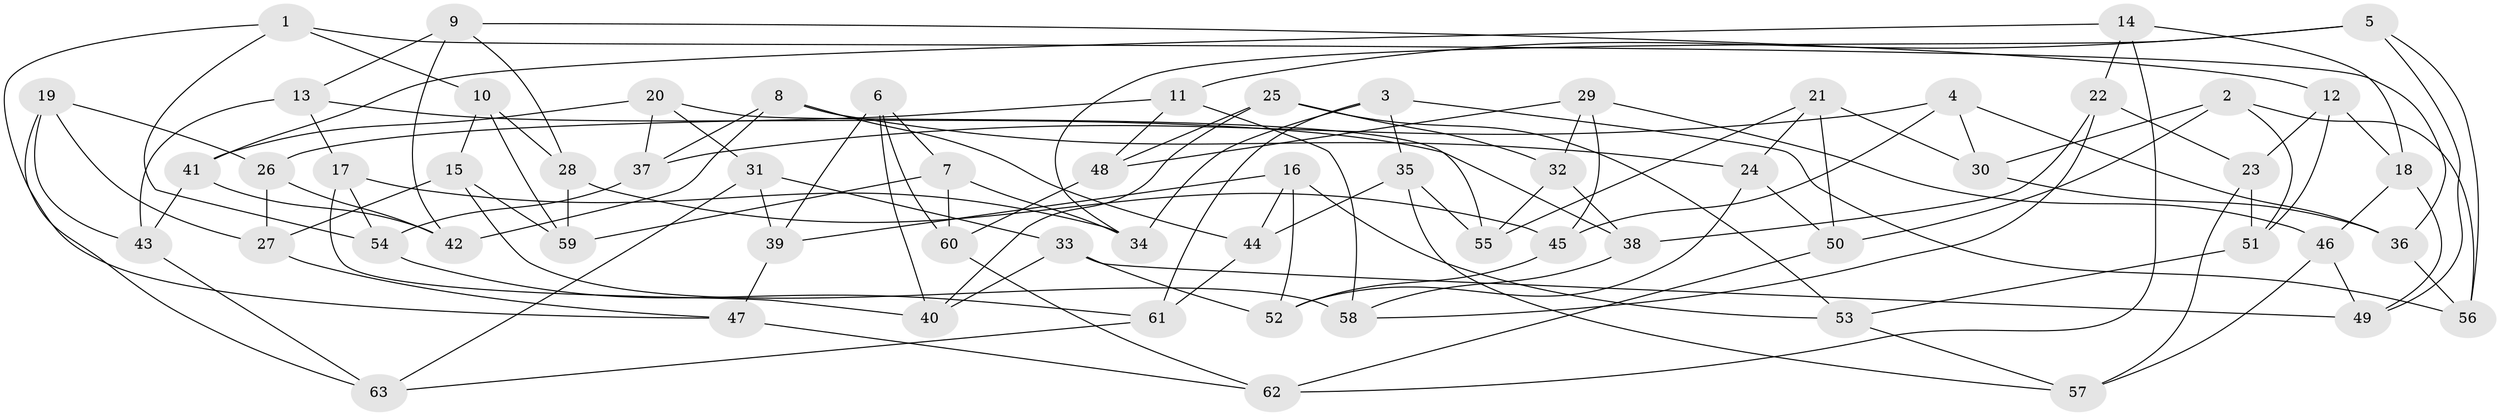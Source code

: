 // coarse degree distribution, {4: 0.4666666666666667, 3: 0.2, 6: 0.13333333333333333, 5: 0.2}
// Generated by graph-tools (version 1.1) at 2025/38/03/04/25 23:38:11]
// undirected, 63 vertices, 126 edges
graph export_dot {
  node [color=gray90,style=filled];
  1;
  2;
  3;
  4;
  5;
  6;
  7;
  8;
  9;
  10;
  11;
  12;
  13;
  14;
  15;
  16;
  17;
  18;
  19;
  20;
  21;
  22;
  23;
  24;
  25;
  26;
  27;
  28;
  29;
  30;
  31;
  32;
  33;
  34;
  35;
  36;
  37;
  38;
  39;
  40;
  41;
  42;
  43;
  44;
  45;
  46;
  47;
  48;
  49;
  50;
  51;
  52;
  53;
  54;
  55;
  56;
  57;
  58;
  59;
  60;
  61;
  62;
  63;
  1 -- 47;
  1 -- 10;
  1 -- 36;
  1 -- 54;
  2 -- 51;
  2 -- 30;
  2 -- 56;
  2 -- 50;
  3 -- 61;
  3 -- 35;
  3 -- 34;
  3 -- 56;
  4 -- 36;
  4 -- 30;
  4 -- 37;
  4 -- 45;
  5 -- 11;
  5 -- 56;
  5 -- 49;
  5 -- 34;
  6 -- 40;
  6 -- 39;
  6 -- 7;
  6 -- 60;
  7 -- 59;
  7 -- 60;
  7 -- 34;
  8 -- 44;
  8 -- 42;
  8 -- 37;
  8 -- 24;
  9 -- 13;
  9 -- 12;
  9 -- 42;
  9 -- 28;
  10 -- 15;
  10 -- 28;
  10 -- 59;
  11 -- 58;
  11 -- 26;
  11 -- 48;
  12 -- 23;
  12 -- 18;
  12 -- 51;
  13 -- 38;
  13 -- 17;
  13 -- 43;
  14 -- 62;
  14 -- 41;
  14 -- 18;
  14 -- 22;
  15 -- 58;
  15 -- 27;
  15 -- 59;
  16 -- 53;
  16 -- 52;
  16 -- 44;
  16 -- 39;
  17 -- 34;
  17 -- 40;
  17 -- 54;
  18 -- 46;
  18 -- 49;
  19 -- 26;
  19 -- 27;
  19 -- 63;
  19 -- 43;
  20 -- 41;
  20 -- 37;
  20 -- 55;
  20 -- 31;
  21 -- 24;
  21 -- 30;
  21 -- 50;
  21 -- 55;
  22 -- 58;
  22 -- 38;
  22 -- 23;
  23 -- 57;
  23 -- 51;
  24 -- 50;
  24 -- 52;
  25 -- 53;
  25 -- 40;
  25 -- 32;
  25 -- 48;
  26 -- 27;
  26 -- 42;
  27 -- 47;
  28 -- 59;
  28 -- 45;
  29 -- 45;
  29 -- 32;
  29 -- 48;
  29 -- 46;
  30 -- 36;
  31 -- 63;
  31 -- 39;
  31 -- 33;
  32 -- 55;
  32 -- 38;
  33 -- 49;
  33 -- 52;
  33 -- 40;
  35 -- 44;
  35 -- 57;
  35 -- 55;
  36 -- 56;
  37 -- 54;
  38 -- 58;
  39 -- 47;
  41 -- 42;
  41 -- 43;
  43 -- 63;
  44 -- 61;
  45 -- 52;
  46 -- 49;
  46 -- 57;
  47 -- 62;
  48 -- 60;
  50 -- 62;
  51 -- 53;
  53 -- 57;
  54 -- 61;
  60 -- 62;
  61 -- 63;
}

